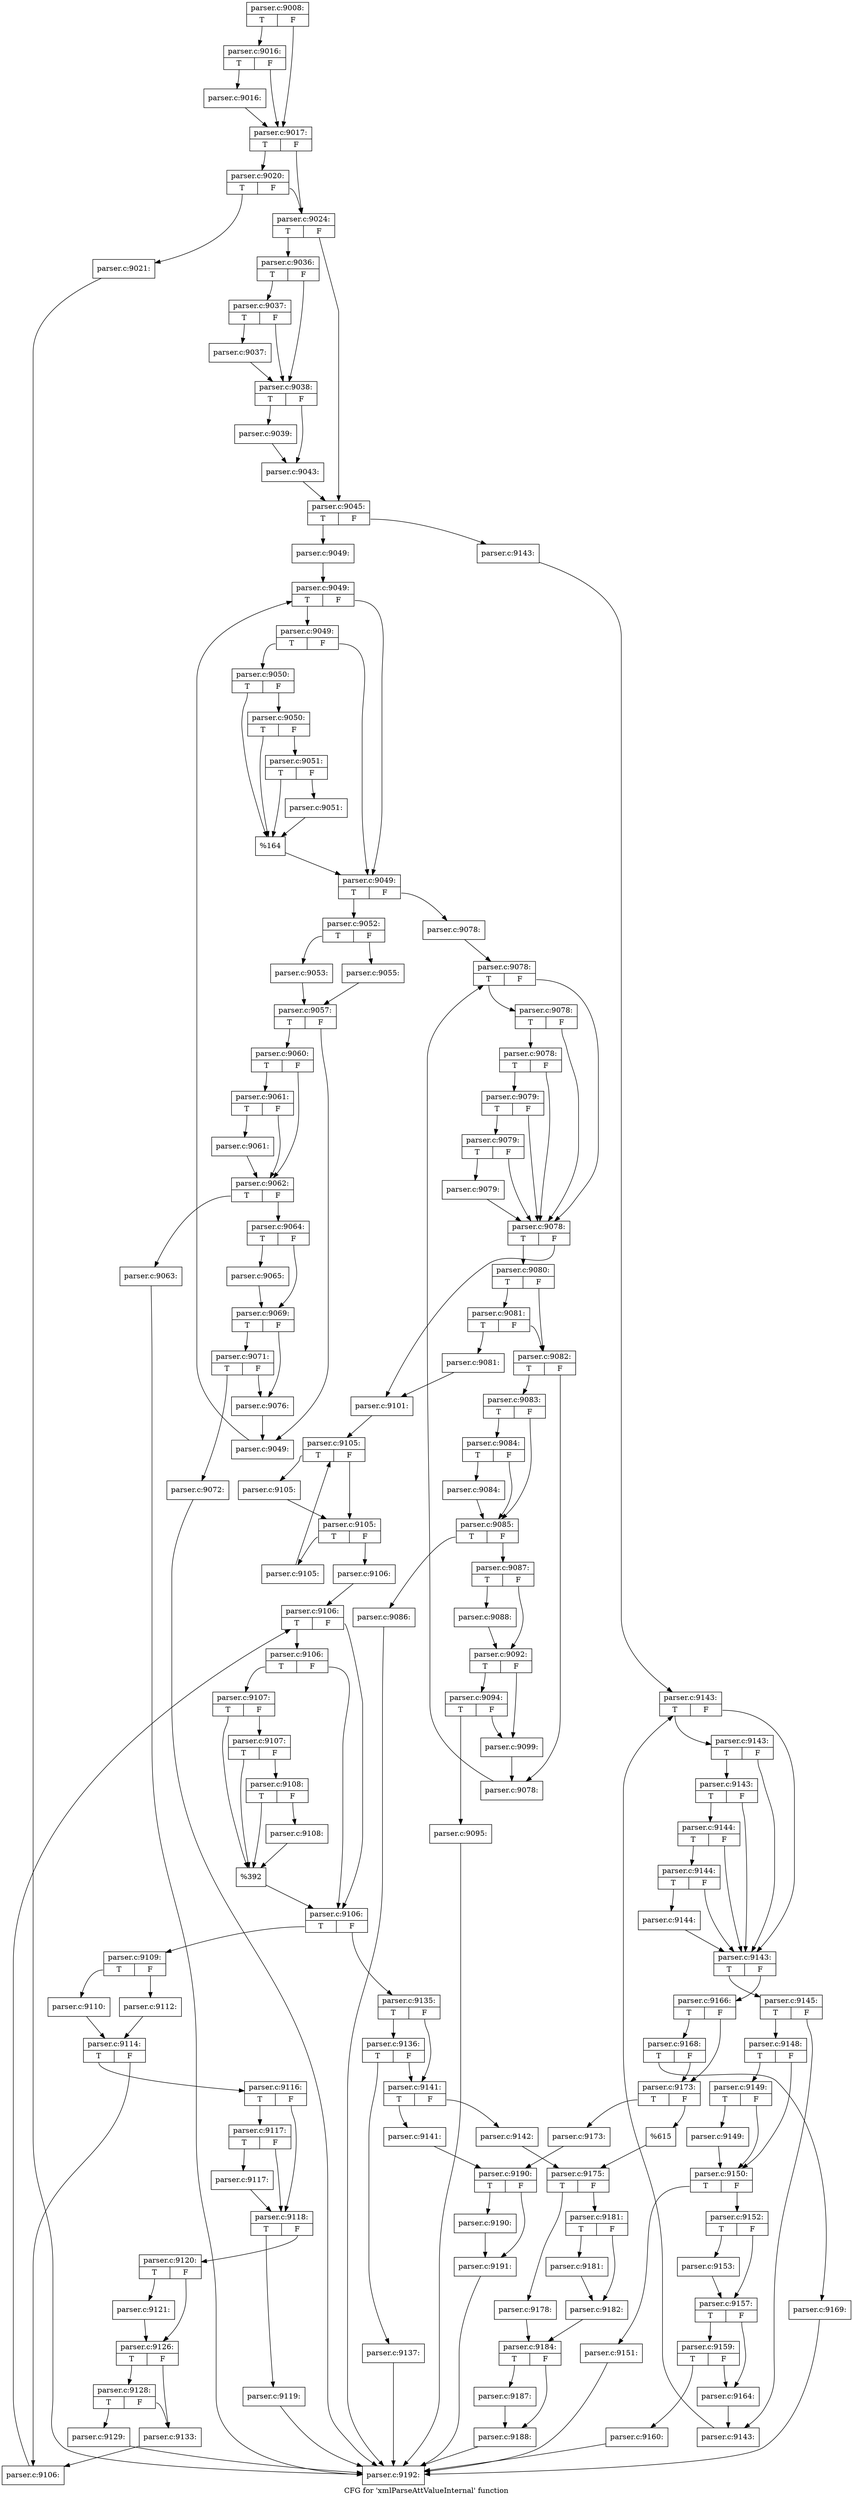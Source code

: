 digraph "CFG for 'xmlParseAttValueInternal' function" {
	label="CFG for 'xmlParseAttValueInternal' function";

	Node0x6185da0 [shape=record,label="{parser.c:9008:|{<s0>T|<s1>F}}"];
	Node0x6185da0:s0 -> Node0x61886b0;
	Node0x6185da0:s1 -> Node0x6188660;
	Node0x61886b0 [shape=record,label="{parser.c:9016:|{<s0>T|<s1>F}}"];
	Node0x61886b0:s0 -> Node0x6188610;
	Node0x61886b0:s1 -> Node0x6188660;
	Node0x6188610 [shape=record,label="{parser.c:9016:}"];
	Node0x6188610 -> Node0x6188660;
	Node0x6188660 [shape=record,label="{parser.c:9017:|{<s0>T|<s1>F}}"];
	Node0x6188660:s0 -> Node0x6189e80;
	Node0x6188660:s1 -> Node0x6189e30;
	Node0x6189e80 [shape=record,label="{parser.c:9020:|{<s0>T|<s1>F}}"];
	Node0x6189e80:s0 -> Node0x6189de0;
	Node0x6189e80:s1 -> Node0x6189e30;
	Node0x6189de0 [shape=record,label="{parser.c:9021:}"];
	Node0x6189de0 -> Node0x6186850;
	Node0x6189e30 [shape=record,label="{parser.c:9024:|{<s0>T|<s1>F}}"];
	Node0x6189e30:s0 -> Node0x618b620;
	Node0x6189e30:s1 -> Node0x618b670;
	Node0x618b620 [shape=record,label="{parser.c:9036:|{<s0>T|<s1>F}}"];
	Node0x618b620:s0 -> Node0x618c0e0;
	Node0x618b620:s1 -> Node0x618c090;
	Node0x618c0e0 [shape=record,label="{parser.c:9037:|{<s0>T|<s1>F}}"];
	Node0x618c0e0:s0 -> Node0x618c040;
	Node0x618c0e0:s1 -> Node0x618c090;
	Node0x618c040 [shape=record,label="{parser.c:9037:}"];
	Node0x618c040 -> Node0x618c090;
	Node0x618c090 [shape=record,label="{parser.c:9038:|{<s0>T|<s1>F}}"];
	Node0x618c090:s0 -> Node0x618ccd0;
	Node0x618c090:s1 -> Node0x618cd20;
	Node0x618ccd0 [shape=record,label="{parser.c:9039:}"];
	Node0x618ccd0 -> Node0x618cd20;
	Node0x618cd20 [shape=record,label="{parser.c:9043:}"];
	Node0x618cd20 -> Node0x618b670;
	Node0x618b670 [shape=record,label="{parser.c:9045:|{<s0>T|<s1>F}}"];
	Node0x618b670:s0 -> Node0x618e6b0;
	Node0x618b670:s1 -> Node0x618e750;
	Node0x618e6b0 [shape=record,label="{parser.c:9049:}"];
	Node0x618e6b0 -> Node0x618e9e0;
	Node0x618e9e0 [shape=record,label="{parser.c:9049:|{<s0>T|<s1>F}}"];
	Node0x618e9e0:s0 -> Node0x618ed20;
	Node0x618e9e0:s1 -> Node0x618ec80;
	Node0x618ed20 [shape=record,label="{parser.c:9049:|{<s0>T|<s1>F}}"];
	Node0x618ed20:s0 -> Node0x618ecd0;
	Node0x618ed20:s1 -> Node0x618ec80;
	Node0x618ecd0 [shape=record,label="{parser.c:9050:|{<s0>T|<s1>F}}"];
	Node0x618ecd0:s0 -> Node0x618f3c0;
	Node0x618ecd0:s1 -> Node0x618f4e0;
	Node0x618f4e0 [shape=record,label="{parser.c:9050:|{<s0>T|<s1>F}}"];
	Node0x618f4e0:s0 -> Node0x618f3c0;
	Node0x618f4e0:s1 -> Node0x618f460;
	Node0x618f460 [shape=record,label="{parser.c:9051:|{<s0>T|<s1>F}}"];
	Node0x618f460:s0 -> Node0x618f3c0;
	Node0x618f460:s1 -> Node0x618f410;
	Node0x618f410 [shape=record,label="{parser.c:9051:}"];
	Node0x618f410 -> Node0x618f3c0;
	Node0x618f3c0 [shape=record,label="{%164}"];
	Node0x618f3c0 -> Node0x618ec80;
	Node0x618ec80 [shape=record,label="{parser.c:9049:|{<s0>T|<s1>F}}"];
	Node0x618ec80:s0 -> Node0x618f310;
	Node0x618ec80:s1 -> Node0x618ec00;
	Node0x618f310 [shape=record,label="{parser.c:9052:|{<s0>T|<s1>F}}"];
	Node0x618f310:s0 -> Node0x618fe90;
	Node0x618f310:s1 -> Node0x6190580;
	Node0x618fe90 [shape=record,label="{parser.c:9053:}"];
	Node0x618fe90 -> Node0x6190530;
	Node0x6190580 [shape=record,label="{parser.c:9055:}"];
	Node0x6190580 -> Node0x6190530;
	Node0x6190530 [shape=record,label="{parser.c:9057:|{<s0>T|<s1>F}}"];
	Node0x6190530:s0 -> Node0x6191360;
	Node0x6190530:s1 -> Node0x61913b0;
	Node0x6191360 [shape=record,label="{parser.c:9060:|{<s0>T|<s1>F}}"];
	Node0x6191360:s0 -> Node0x6191e20;
	Node0x6191360:s1 -> Node0x6191dd0;
	Node0x6191e20 [shape=record,label="{parser.c:9061:|{<s0>T|<s1>F}}"];
	Node0x6191e20:s0 -> Node0x6191d80;
	Node0x6191e20:s1 -> Node0x6191dd0;
	Node0x6191d80 [shape=record,label="{parser.c:9061:}"];
	Node0x6191d80 -> Node0x6191dd0;
	Node0x6191dd0 [shape=record,label="{parser.c:9062:|{<s0>T|<s1>F}}"];
	Node0x6191dd0:s0 -> Node0x6192a10;
	Node0x6191dd0:s1 -> Node0x6192a60;
	Node0x6192a10 [shape=record,label="{parser.c:9063:}"];
	Node0x6192a10 -> Node0x6186850;
	Node0x6192a60 [shape=record,label="{parser.c:9064:|{<s0>T|<s1>F}}"];
	Node0x6192a60:s0 -> Node0x6192ff0;
	Node0x6192a60:s1 -> Node0x6193040;
	Node0x6192ff0 [shape=record,label="{parser.c:9065:}"];
	Node0x6192ff0 -> Node0x6193040;
	Node0x6193040 [shape=record,label="{parser.c:9069:|{<s0>T|<s1>F}}"];
	Node0x6193040:s0 -> Node0x6194980;
	Node0x6193040:s1 -> Node0x6194930;
	Node0x6194980 [shape=record,label="{parser.c:9071:|{<s0>T|<s1>F}}"];
	Node0x6194980:s0 -> Node0x61948e0;
	Node0x6194980:s1 -> Node0x6194930;
	Node0x61948e0 [shape=record,label="{parser.c:9072:}"];
	Node0x61948e0 -> Node0x6186850;
	Node0x6194930 [shape=record,label="{parser.c:9076:}"];
	Node0x6194930 -> Node0x61913b0;
	Node0x61913b0 [shape=record,label="{parser.c:9049:}"];
	Node0x61913b0 -> Node0x618e9e0;
	Node0x618ec00 [shape=record,label="{parser.c:9078:}"];
	Node0x618ec00 -> Node0x6195a20;
	Node0x6195a20 [shape=record,label="{parser.c:9078:|{<s0>T|<s1>F}}"];
	Node0x6195a20:s0 -> Node0x6195ee0;
	Node0x6195a20:s1 -> Node0x6195cc0;
	Node0x6195ee0 [shape=record,label="{parser.c:9078:|{<s0>T|<s1>F}}"];
	Node0x6195ee0:s0 -> Node0x6195e60;
	Node0x6195ee0:s1 -> Node0x6195cc0;
	Node0x6195e60 [shape=record,label="{parser.c:9078:|{<s0>T|<s1>F}}"];
	Node0x6195e60:s0 -> Node0x6195de0;
	Node0x6195e60:s1 -> Node0x6195cc0;
	Node0x6195de0 [shape=record,label="{parser.c:9079:|{<s0>T|<s1>F}}"];
	Node0x6195de0:s0 -> Node0x6195d60;
	Node0x6195de0:s1 -> Node0x6195cc0;
	Node0x6195d60 [shape=record,label="{parser.c:9079:|{<s0>T|<s1>F}}"];
	Node0x6195d60:s0 -> Node0x6195d10;
	Node0x6195d60:s1 -> Node0x6195cc0;
	Node0x6195d10 [shape=record,label="{parser.c:9079:}"];
	Node0x6195d10 -> Node0x6195cc0;
	Node0x6195cc0 [shape=record,label="{parser.c:9078:|{<s0>T|<s1>F}}"];
	Node0x6195cc0:s0 -> Node0x6196da0;
	Node0x6195cc0:s1 -> Node0x6195c40;
	Node0x6196da0 [shape=record,label="{parser.c:9080:|{<s0>T|<s1>F}}"];
	Node0x6196da0:s0 -> Node0x6197620;
	Node0x6196da0:s1 -> Node0x61975d0;
	Node0x6197620 [shape=record,label="{parser.c:9081:|{<s0>T|<s1>F}}"];
	Node0x6197620:s0 -> Node0x6197580;
	Node0x6197620:s1 -> Node0x61975d0;
	Node0x6197580 [shape=record,label="{parser.c:9081:}"];
	Node0x6197580 -> Node0x6195c40;
	Node0x61975d0 [shape=record,label="{parser.c:9082:|{<s0>T|<s1>F}}"];
	Node0x61975d0:s0 -> Node0x6197f50;
	Node0x61975d0:s1 -> Node0x6197fa0;
	Node0x6197f50 [shape=record,label="{parser.c:9083:|{<s0>T|<s1>F}}"];
	Node0x6197f50:s0 -> Node0x61989a0;
	Node0x6197f50:s1 -> Node0x6198950;
	Node0x61989a0 [shape=record,label="{parser.c:9084:|{<s0>T|<s1>F}}"];
	Node0x61989a0:s0 -> Node0x6198900;
	Node0x61989a0:s1 -> Node0x6198950;
	Node0x6198900 [shape=record,label="{parser.c:9084:}"];
	Node0x6198900 -> Node0x6198950;
	Node0x6198950 [shape=record,label="{parser.c:9085:|{<s0>T|<s1>F}}"];
	Node0x6198950:s0 -> Node0x6199590;
	Node0x6198950:s1 -> Node0x61995e0;
	Node0x6199590 [shape=record,label="{parser.c:9086:}"];
	Node0x6199590 -> Node0x6186850;
	Node0x61995e0 [shape=record,label="{parser.c:9087:|{<s0>T|<s1>F}}"];
	Node0x61995e0:s0 -> Node0x6199b70;
	Node0x61995e0:s1 -> Node0x6199bc0;
	Node0x6199b70 [shape=record,label="{parser.c:9088:}"];
	Node0x6199b70 -> Node0x6199bc0;
	Node0x6199bc0 [shape=record,label="{parser.c:9092:|{<s0>T|<s1>F}}"];
	Node0x6199bc0:s0 -> Node0x619b500;
	Node0x6199bc0:s1 -> Node0x619b4b0;
	Node0x619b500 [shape=record,label="{parser.c:9094:|{<s0>T|<s1>F}}"];
	Node0x619b500:s0 -> Node0x619b460;
	Node0x619b500:s1 -> Node0x619b4b0;
	Node0x619b460 [shape=record,label="{parser.c:9095:}"];
	Node0x619b460 -> Node0x6186850;
	Node0x619b4b0 [shape=record,label="{parser.c:9099:}"];
	Node0x619b4b0 -> Node0x6197fa0;
	Node0x6197fa0 [shape=record,label="{parser.c:9078:}"];
	Node0x6197fa0 -> Node0x6195a20;
	Node0x6195c40 [shape=record,label="{parser.c:9101:}"];
	Node0x6195c40 -> Node0x619c560;
	Node0x619c560 [shape=record,label="{parser.c:9105:|{<s0>T|<s1>F}}"];
	Node0x619c560:s0 -> Node0x619c850;
	Node0x619c560:s1 -> Node0x619c800;
	Node0x619c850 [shape=record,label="{parser.c:9105:}"];
	Node0x619c850 -> Node0x619c800;
	Node0x619c800 [shape=record,label="{parser.c:9105:|{<s0>T|<s1>F}}"];
	Node0x619c800:s0 -> Node0x619cec0;
	Node0x619c800:s1 -> Node0x619c780;
	Node0x619cec0 [shape=record,label="{parser.c:9105:}"];
	Node0x619cec0 -> Node0x619c560;
	Node0x619c780 [shape=record,label="{parser.c:9106:}"];
	Node0x619c780 -> Node0x619d170;
	Node0x619d170 [shape=record,label="{parser.c:9106:|{<s0>T|<s1>F}}"];
	Node0x619d170:s0 -> Node0x619d4b0;
	Node0x619d170:s1 -> Node0x619d410;
	Node0x619d4b0 [shape=record,label="{parser.c:9106:|{<s0>T|<s1>F}}"];
	Node0x619d4b0:s0 -> Node0x619d460;
	Node0x619d4b0:s1 -> Node0x619d410;
	Node0x619d460 [shape=record,label="{parser.c:9107:|{<s0>T|<s1>F}}"];
	Node0x619d460:s0 -> Node0x619db50;
	Node0x619d460:s1 -> Node0x619dc70;
	Node0x619dc70 [shape=record,label="{parser.c:9107:|{<s0>T|<s1>F}}"];
	Node0x619dc70:s0 -> Node0x619db50;
	Node0x619dc70:s1 -> Node0x619dbf0;
	Node0x619dbf0 [shape=record,label="{parser.c:9108:|{<s0>T|<s1>F}}"];
	Node0x619dbf0:s0 -> Node0x619db50;
	Node0x619dbf0:s1 -> Node0x619dba0;
	Node0x619dba0 [shape=record,label="{parser.c:9108:}"];
	Node0x619dba0 -> Node0x619db50;
	Node0x619db50 [shape=record,label="{%392}"];
	Node0x619db50 -> Node0x619d410;
	Node0x619d410 [shape=record,label="{parser.c:9106:|{<s0>T|<s1>F}}"];
	Node0x619d410:s0 -> Node0x619daa0;
	Node0x619d410:s1 -> Node0x619d390;
	Node0x619daa0 [shape=record,label="{parser.c:9109:|{<s0>T|<s1>F}}"];
	Node0x619daa0:s0 -> Node0x619e620;
	Node0x619daa0:s1 -> Node0x619ed10;
	Node0x619e620 [shape=record,label="{parser.c:9110:}"];
	Node0x619e620 -> Node0x619ecc0;
	Node0x619ed10 [shape=record,label="{parser.c:9112:}"];
	Node0x619ed10 -> Node0x619ecc0;
	Node0x619ecc0 [shape=record,label="{parser.c:9114:|{<s0>T|<s1>F}}"];
	Node0x619ecc0:s0 -> Node0x619f9b0;
	Node0x619ecc0:s1 -> Node0x619fa00;
	Node0x619f9b0 [shape=record,label="{parser.c:9116:|{<s0>T|<s1>F}}"];
	Node0x619f9b0:s0 -> Node0x61a0470;
	Node0x619f9b0:s1 -> Node0x61a0420;
	Node0x61a0470 [shape=record,label="{parser.c:9117:|{<s0>T|<s1>F}}"];
	Node0x61a0470:s0 -> Node0x61a03d0;
	Node0x61a0470:s1 -> Node0x61a0420;
	Node0x61a03d0 [shape=record,label="{parser.c:9117:}"];
	Node0x61a03d0 -> Node0x61a0420;
	Node0x61a0420 [shape=record,label="{parser.c:9118:|{<s0>T|<s1>F}}"];
	Node0x61a0420:s0 -> Node0x61a1060;
	Node0x61a0420:s1 -> Node0x61a10b0;
	Node0x61a1060 [shape=record,label="{parser.c:9119:}"];
	Node0x61a1060 -> Node0x6186850;
	Node0x61a10b0 [shape=record,label="{parser.c:9120:|{<s0>T|<s1>F}}"];
	Node0x61a10b0:s0 -> Node0x61a1640;
	Node0x61a10b0:s1 -> Node0x61a1690;
	Node0x61a1640 [shape=record,label="{parser.c:9121:}"];
	Node0x61a1640 -> Node0x61a1690;
	Node0x61a1690 [shape=record,label="{parser.c:9126:|{<s0>T|<s1>F}}"];
	Node0x61a1690:s0 -> Node0x61a3290;
	Node0x61a1690:s1 -> Node0x61a3240;
	Node0x61a3290 [shape=record,label="{parser.c:9128:|{<s0>T|<s1>F}}"];
	Node0x61a3290:s0 -> Node0x61a31f0;
	Node0x61a3290:s1 -> Node0x61a3240;
	Node0x61a31f0 [shape=record,label="{parser.c:9129:}"];
	Node0x61a31f0 -> Node0x6186850;
	Node0x61a3240 [shape=record,label="{parser.c:9133:}"];
	Node0x61a3240 -> Node0x619fa00;
	Node0x619fa00 [shape=record,label="{parser.c:9106:}"];
	Node0x619fa00 -> Node0x619d170;
	Node0x619d390 [shape=record,label="{parser.c:9135:|{<s0>T|<s1>F}}"];
	Node0x619d390:s0 -> Node0x61a4290;
	Node0x619d390:s1 -> Node0x61a4240;
	Node0x61a4290 [shape=record,label="{parser.c:9136:|{<s0>T|<s1>F}}"];
	Node0x61a4290:s0 -> Node0x61a41f0;
	Node0x61a4290:s1 -> Node0x61a4240;
	Node0x61a41f0 [shape=record,label="{parser.c:9137:}"];
	Node0x61a41f0 -> Node0x6186850;
	Node0x61a4240 [shape=record,label="{parser.c:9141:|{<s0>T|<s1>F}}"];
	Node0x61a4240:s0 -> Node0x61a5070;
	Node0x61a4240:s1 -> Node0x61a50c0;
	Node0x61a5070 [shape=record,label="{parser.c:9141:}"];
	Node0x61a5070 -> Node0x61a5430;
	Node0x61a50c0 [shape=record,label="{parser.c:9142:}"];
	Node0x61a50c0 -> Node0x618e700;
	Node0x618e750 [shape=record,label="{parser.c:9143:}"];
	Node0x618e750 -> Node0x61a5f50;
	Node0x61a5f50 [shape=record,label="{parser.c:9143:|{<s0>T|<s1>F}}"];
	Node0x61a5f50:s0 -> Node0x61a6410;
	Node0x61a5f50:s1 -> Node0x61a61f0;
	Node0x61a6410 [shape=record,label="{parser.c:9143:|{<s0>T|<s1>F}}"];
	Node0x61a6410:s0 -> Node0x61a6390;
	Node0x61a6410:s1 -> Node0x61a61f0;
	Node0x61a6390 [shape=record,label="{parser.c:9143:|{<s0>T|<s1>F}}"];
	Node0x61a6390:s0 -> Node0x61a6310;
	Node0x61a6390:s1 -> Node0x61a61f0;
	Node0x61a6310 [shape=record,label="{parser.c:9144:|{<s0>T|<s1>F}}"];
	Node0x61a6310:s0 -> Node0x61a6290;
	Node0x61a6310:s1 -> Node0x61a61f0;
	Node0x61a6290 [shape=record,label="{parser.c:9144:|{<s0>T|<s1>F}}"];
	Node0x61a6290:s0 -> Node0x61a6240;
	Node0x61a6290:s1 -> Node0x61a61f0;
	Node0x61a6240 [shape=record,label="{parser.c:9144:}"];
	Node0x61a6240 -> Node0x61a61f0;
	Node0x61a61f0 [shape=record,label="{parser.c:9143:|{<s0>T|<s1>F}}"];
	Node0x61a61f0:s0 -> Node0x61a72d0;
	Node0x61a61f0:s1 -> Node0x61a6170;
	Node0x61a72d0 [shape=record,label="{parser.c:9145:|{<s0>T|<s1>F}}"];
	Node0x61a72d0:s0 -> Node0x61a7c80;
	Node0x61a72d0:s1 -> Node0x61a7cd0;
	Node0x61a7c80 [shape=record,label="{parser.c:9148:|{<s0>T|<s1>F}}"];
	Node0x61a7c80:s0 -> Node0x61a86d0;
	Node0x61a7c80:s1 -> Node0x61a8680;
	Node0x61a86d0 [shape=record,label="{parser.c:9149:|{<s0>T|<s1>F}}"];
	Node0x61a86d0:s0 -> Node0x61a8630;
	Node0x61a86d0:s1 -> Node0x61a8680;
	Node0x61a8630 [shape=record,label="{parser.c:9149:}"];
	Node0x61a8630 -> Node0x61a8680;
	Node0x61a8680 [shape=record,label="{parser.c:9150:|{<s0>T|<s1>F}}"];
	Node0x61a8680:s0 -> Node0x61a92c0;
	Node0x61a8680:s1 -> Node0x61a9310;
	Node0x61a92c0 [shape=record,label="{parser.c:9151:}"];
	Node0x61a92c0 -> Node0x6186850;
	Node0x61a9310 [shape=record,label="{parser.c:9152:|{<s0>T|<s1>F}}"];
	Node0x61a9310:s0 -> Node0x61a98a0;
	Node0x61a9310:s1 -> Node0x61a98f0;
	Node0x61a98a0 [shape=record,label="{parser.c:9153:}"];
	Node0x61a98a0 -> Node0x61a98f0;
	Node0x61a98f0 [shape=record,label="{parser.c:9157:|{<s0>T|<s1>F}}"];
	Node0x61a98f0:s0 -> Node0x61ab230;
	Node0x61a98f0:s1 -> Node0x61ab1e0;
	Node0x61ab230 [shape=record,label="{parser.c:9159:|{<s0>T|<s1>F}}"];
	Node0x61ab230:s0 -> Node0x61ab190;
	Node0x61ab230:s1 -> Node0x61ab1e0;
	Node0x61ab190 [shape=record,label="{parser.c:9160:}"];
	Node0x61ab190 -> Node0x6186850;
	Node0x61ab1e0 [shape=record,label="{parser.c:9164:}"];
	Node0x61ab1e0 -> Node0x61a7cd0;
	Node0x61a7cd0 [shape=record,label="{parser.c:9143:}"];
	Node0x61a7cd0 -> Node0x61a5f50;
	Node0x61a6170 [shape=record,label="{parser.c:9166:|{<s0>T|<s1>F}}"];
	Node0x61a6170:s0 -> Node0x61ac3a0;
	Node0x61a6170:s1 -> Node0x61ac350;
	Node0x61ac3a0 [shape=record,label="{parser.c:9168:|{<s0>T|<s1>F}}"];
	Node0x61ac3a0:s0 -> Node0x61ac300;
	Node0x61ac3a0:s1 -> Node0x61ac350;
	Node0x61ac300 [shape=record,label="{parser.c:9169:}"];
	Node0x61ac300 -> Node0x6186850;
	Node0x61ac350 [shape=record,label="{parser.c:9173:|{<s0>T|<s1>F}}"];
	Node0x61ac350:s0 -> Node0x61ad180;
	Node0x61ac350:s1 -> Node0x61ad1d0;
	Node0x61ad180 [shape=record,label="{parser.c:9173:}"];
	Node0x61ad180 -> Node0x61a5430;
	Node0x61ad1d0 [shape=record,label="{%615}"];
	Node0x61ad1d0 -> Node0x618e700;
	Node0x618e700 [shape=record,label="{parser.c:9175:|{<s0>T|<s1>F}}"];
	Node0x618e700:s0 -> Node0x61adb80;
	Node0x618e700:s1 -> Node0x61adc20;
	Node0x61adb80 [shape=record,label="{parser.c:9178:}"];
	Node0x61adb80 -> Node0x61adbd0;
	Node0x61adc20 [shape=record,label="{parser.c:9181:|{<s0>T|<s1>F}}"];
	Node0x61adc20:s0 -> Node0x61ae6b0;
	Node0x61adc20:s1 -> Node0x61ae700;
	Node0x61ae6b0 [shape=record,label="{parser.c:9181:}"];
	Node0x61ae6b0 -> Node0x61ae700;
	Node0x61ae700 [shape=record,label="{parser.c:9182:}"];
	Node0x61ae700 -> Node0x61adbd0;
	Node0x61adbd0 [shape=record,label="{parser.c:9184:|{<s0>T|<s1>F}}"];
	Node0x61adbd0:s0 -> Node0x61afcc0;
	Node0x61adbd0:s1 -> Node0x61afd10;
	Node0x61afcc0 [shape=record,label="{parser.c:9187:}"];
	Node0x61afcc0 -> Node0x61afd10;
	Node0x61afd10 [shape=record,label="{parser.c:9188:}"];
	Node0x61afd10 -> Node0x6186850;
	Node0x61a5430 [shape=record,label="{parser.c:9190:|{<s0>T|<s1>F}}"];
	Node0x61a5430:s0 -> Node0x61b0340;
	Node0x61a5430:s1 -> Node0x61b0390;
	Node0x61b0340 [shape=record,label="{parser.c:9190:}"];
	Node0x61b0340 -> Node0x61b0390;
	Node0x61b0390 [shape=record,label="{parser.c:9191:}"];
	Node0x61b0390 -> Node0x6186850;
	Node0x6186850 [shape=record,label="{parser.c:9192:}"];
}
